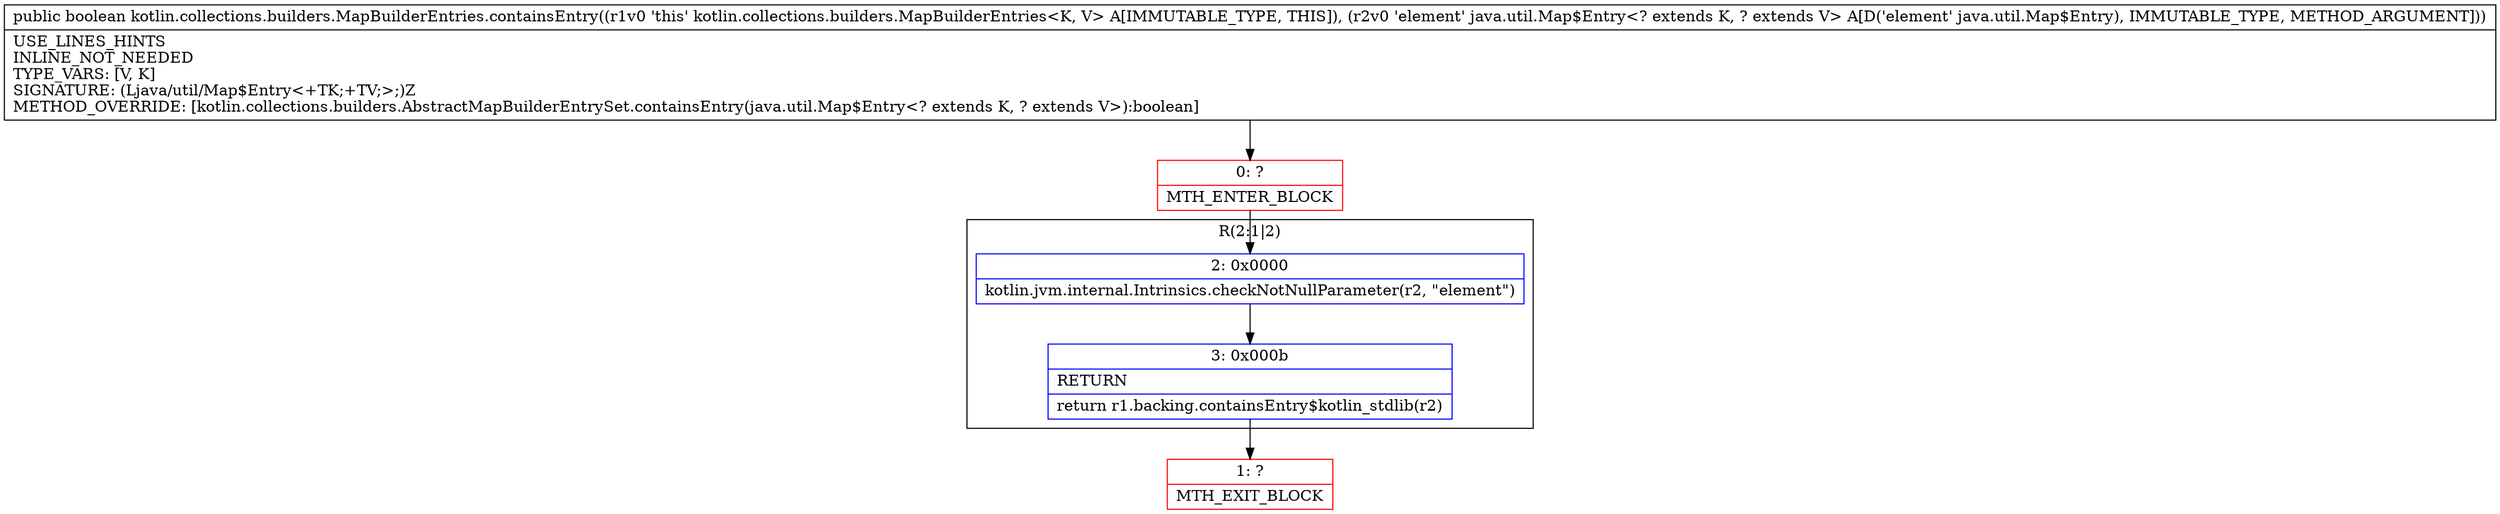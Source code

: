 digraph "CFG forkotlin.collections.builders.MapBuilderEntries.containsEntry(Ljava\/util\/Map$Entry;)Z" {
subgraph cluster_Region_406236707 {
label = "R(2:1|2)";
node [shape=record,color=blue];
Node_2 [shape=record,label="{2\:\ 0x0000|kotlin.jvm.internal.Intrinsics.checkNotNullParameter(r2, \"element\")\l}"];
Node_3 [shape=record,label="{3\:\ 0x000b|RETURN\l|return r1.backing.containsEntry$kotlin_stdlib(r2)\l}"];
}
Node_0 [shape=record,color=red,label="{0\:\ ?|MTH_ENTER_BLOCK\l}"];
Node_1 [shape=record,color=red,label="{1\:\ ?|MTH_EXIT_BLOCK\l}"];
MethodNode[shape=record,label="{public boolean kotlin.collections.builders.MapBuilderEntries.containsEntry((r1v0 'this' kotlin.collections.builders.MapBuilderEntries\<K, V\> A[IMMUTABLE_TYPE, THIS]), (r2v0 'element' java.util.Map$Entry\<? extends K, ? extends V\> A[D('element' java.util.Map$Entry), IMMUTABLE_TYPE, METHOD_ARGUMENT]))  | USE_LINES_HINTS\lINLINE_NOT_NEEDED\lTYPE_VARS: [V, K]\lSIGNATURE: (Ljava\/util\/Map$Entry\<+TK;+TV;\>;)Z\lMETHOD_OVERRIDE: [kotlin.collections.builders.AbstractMapBuilderEntrySet.containsEntry(java.util.Map$Entry\<? extends K, ? extends V\>):boolean]\l}"];
MethodNode -> Node_0;Node_2 -> Node_3;
Node_3 -> Node_1;
Node_0 -> Node_2;
}


